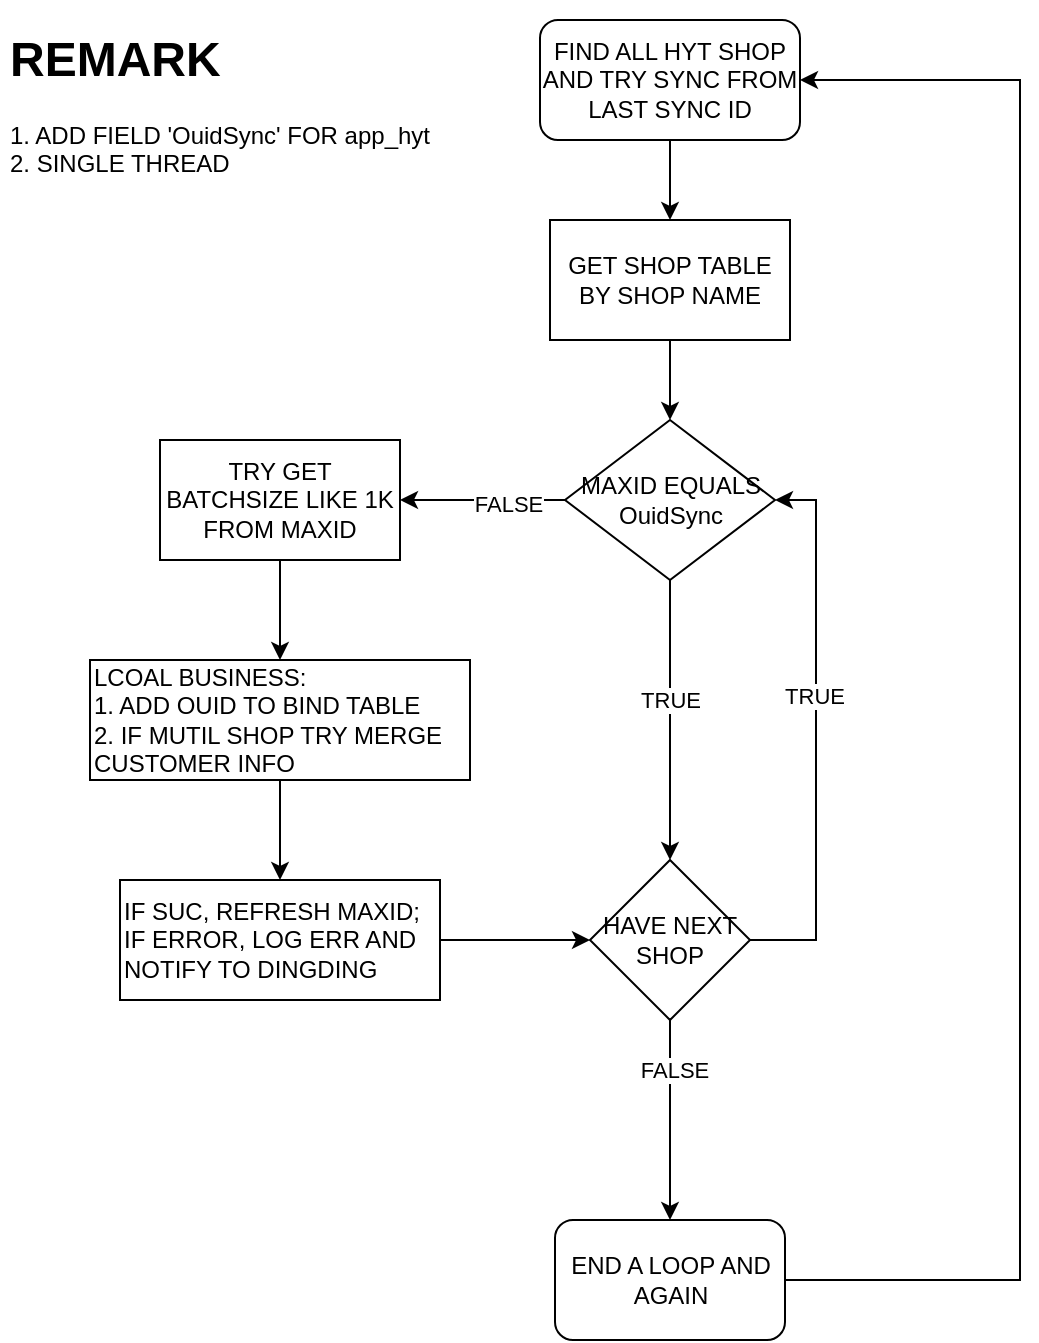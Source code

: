 <mxfile version="14.9.6" type="github">
  <diagram id="R9lNJ8FQF6AW_y9z7kvw" name="第 1 页">
    <mxGraphModel dx="782" dy="468" grid="1" gridSize="10" guides="1" tooltips="1" connect="1" arrows="1" fold="1" page="1" pageScale="1" pageWidth="827" pageHeight="1169" math="0" shadow="0">
      <root>
        <mxCell id="0" />
        <mxCell id="1" parent="0" />
        <mxCell id="n-n4dYNRS50gd4oHZDqt-18" value="" style="edgeStyle=orthogonalEdgeStyle;rounded=0;orthogonalLoop=1;jettySize=auto;html=1;" edge="1" parent="1" source="n-n4dYNRS50gd4oHZDqt-2" target="n-n4dYNRS50gd4oHZDqt-3">
          <mxGeometry relative="1" as="geometry" />
        </mxCell>
        <mxCell id="n-n4dYNRS50gd4oHZDqt-2" value="FIND ALL HYT SHOP AND TRY SYNC FROM LAST SYNC ID" style="rounded=1;whiteSpace=wrap;html=1;" vertex="1" parent="1">
          <mxGeometry x="280" y="20" width="130" height="60" as="geometry" />
        </mxCell>
        <mxCell id="n-n4dYNRS50gd4oHZDqt-19" value="" style="edgeStyle=orthogonalEdgeStyle;rounded=0;orthogonalLoop=1;jettySize=auto;html=1;" edge="1" parent="1" source="n-n4dYNRS50gd4oHZDqt-3" target="n-n4dYNRS50gd4oHZDqt-10">
          <mxGeometry relative="1" as="geometry" />
        </mxCell>
        <mxCell id="n-n4dYNRS50gd4oHZDqt-3" value="GET SHOP TABLE BY SHOP NAME" style="rounded=0;whiteSpace=wrap;html=1;" vertex="1" parent="1">
          <mxGeometry x="285" y="120" width="120" height="60" as="geometry" />
        </mxCell>
        <mxCell id="n-n4dYNRS50gd4oHZDqt-8" value="&lt;h1&gt;REMARK&lt;/h1&gt;&lt;div&gt;&lt;/div&gt;&lt;span style=&quot;text-align: center&quot;&gt;1. ADD FIELD &#39;OuidSync&#39; FOR app_hyt&lt;br&gt;2. SINGLE THREAD&lt;br&gt;&lt;/span&gt;" style="text;html=1;strokeColor=none;fillColor=none;spacing=5;spacingTop=-20;whiteSpace=wrap;overflow=hidden;rounded=0;" vertex="1" parent="1">
          <mxGeometry x="10" y="20" width="260" height="120" as="geometry" />
        </mxCell>
        <mxCell id="n-n4dYNRS50gd4oHZDqt-15" style="edgeStyle=orthogonalEdgeStyle;rounded=0;orthogonalLoop=1;jettySize=auto;html=1;" edge="1" parent="1" source="n-n4dYNRS50gd4oHZDqt-10">
          <mxGeometry relative="1" as="geometry">
            <mxPoint x="345" y="440" as="targetPoint" />
          </mxGeometry>
        </mxCell>
        <mxCell id="n-n4dYNRS50gd4oHZDqt-24" value="TRUE" style="edgeLabel;html=1;align=center;verticalAlign=middle;resizable=0;points=[];" vertex="1" connectable="0" parent="n-n4dYNRS50gd4oHZDqt-15">
          <mxGeometry x="-0.305" y="-2" relative="1" as="geometry">
            <mxPoint x="2" y="11" as="offset" />
          </mxGeometry>
        </mxCell>
        <mxCell id="n-n4dYNRS50gd4oHZDqt-29" value="" style="edgeStyle=orthogonalEdgeStyle;rounded=0;orthogonalLoop=1;jettySize=auto;html=1;" edge="1" parent="1" source="n-n4dYNRS50gd4oHZDqt-10" target="n-n4dYNRS50gd4oHZDqt-25">
          <mxGeometry relative="1" as="geometry" />
        </mxCell>
        <mxCell id="n-n4dYNRS50gd4oHZDqt-30" value="FALSE" style="edgeLabel;html=1;align=center;verticalAlign=middle;resizable=0;points=[];" vertex="1" connectable="0" parent="n-n4dYNRS50gd4oHZDqt-29">
          <mxGeometry x="-0.294" y="2" relative="1" as="geometry">
            <mxPoint as="offset" />
          </mxGeometry>
        </mxCell>
        <mxCell id="n-n4dYNRS50gd4oHZDqt-10" value="MAXID EQUALS OuidSync" style="rhombus;whiteSpace=wrap;html=1;" vertex="1" parent="1">
          <mxGeometry x="292.5" y="220" width="105" height="80" as="geometry" />
        </mxCell>
        <mxCell id="n-n4dYNRS50gd4oHZDqt-20" value="" style="edgeStyle=orthogonalEdgeStyle;rounded=0;orthogonalLoop=1;jettySize=auto;html=1;" edge="1" parent="1" target="n-n4dYNRS50gd4oHZDqt-12">
          <mxGeometry relative="1" as="geometry">
            <mxPoint x="345" y="500" as="sourcePoint" />
            <Array as="points">
              <mxPoint x="345" y="550" />
              <mxPoint x="345" y="550" />
            </Array>
          </mxGeometry>
        </mxCell>
        <mxCell id="n-n4dYNRS50gd4oHZDqt-28" value="FALSE" style="edgeLabel;html=1;align=center;verticalAlign=middle;resizable=0;points=[];" vertex="1" connectable="0" parent="n-n4dYNRS50gd4oHZDqt-20">
          <mxGeometry x="-0.256" y="2" relative="1" as="geometry">
            <mxPoint as="offset" />
          </mxGeometry>
        </mxCell>
        <mxCell id="n-n4dYNRS50gd4oHZDqt-14" style="edgeStyle=orthogonalEdgeStyle;rounded=0;orthogonalLoop=1;jettySize=auto;html=1;entryX=1;entryY=0.5;entryDx=0;entryDy=0;exitX=1;exitY=0.5;exitDx=0;exitDy=0;" edge="1" parent="1" source="n-n4dYNRS50gd4oHZDqt-12" target="n-n4dYNRS50gd4oHZDqt-2">
          <mxGeometry relative="1" as="geometry">
            <Array as="points">
              <mxPoint x="520" y="650" />
              <mxPoint x="520" y="50" />
            </Array>
          </mxGeometry>
        </mxCell>
        <mxCell id="n-n4dYNRS50gd4oHZDqt-12" value="END A LOOP AND AGAIN" style="rounded=1;whiteSpace=wrap;html=1;" vertex="1" parent="1">
          <mxGeometry x="287.5" y="620" width="115" height="60" as="geometry" />
        </mxCell>
        <mxCell id="n-n4dYNRS50gd4oHZDqt-22" style="edgeStyle=orthogonalEdgeStyle;rounded=0;orthogonalLoop=1;jettySize=auto;html=1;entryX=1;entryY=0.5;entryDx=0;entryDy=0;" edge="1" parent="1" source="n-n4dYNRS50gd4oHZDqt-21" target="n-n4dYNRS50gd4oHZDqt-10">
          <mxGeometry relative="1" as="geometry">
            <Array as="points">
              <mxPoint x="418" y="480" />
              <mxPoint x="418" y="260" />
            </Array>
          </mxGeometry>
        </mxCell>
        <mxCell id="n-n4dYNRS50gd4oHZDqt-23" value="TRUE" style="edgeLabel;html=1;align=center;verticalAlign=middle;resizable=0;points=[];" vertex="1" connectable="0" parent="n-n4dYNRS50gd4oHZDqt-22">
          <mxGeometry x="0.136" y="1" relative="1" as="geometry">
            <mxPoint as="offset" />
          </mxGeometry>
        </mxCell>
        <mxCell id="n-n4dYNRS50gd4oHZDqt-21" value="&lt;span&gt;HAVE NEXT SHOP&lt;/span&gt;" style="rhombus;whiteSpace=wrap;html=1;" vertex="1" parent="1">
          <mxGeometry x="305" y="440" width="80" height="80" as="geometry" />
        </mxCell>
        <mxCell id="n-n4dYNRS50gd4oHZDqt-31" value="" style="edgeStyle=orthogonalEdgeStyle;rounded=0;orthogonalLoop=1;jettySize=auto;html=1;" edge="1" parent="1" source="n-n4dYNRS50gd4oHZDqt-25" target="n-n4dYNRS50gd4oHZDqt-26">
          <mxGeometry relative="1" as="geometry" />
        </mxCell>
        <mxCell id="n-n4dYNRS50gd4oHZDqt-25" value="TRY GET BATCHSIZE LIKE 1K FROM MAXID" style="rounded=0;whiteSpace=wrap;html=1;" vertex="1" parent="1">
          <mxGeometry x="90" y="230" width="120" height="60" as="geometry" />
        </mxCell>
        <mxCell id="n-n4dYNRS50gd4oHZDqt-32" value="" style="edgeStyle=orthogonalEdgeStyle;rounded=0;orthogonalLoop=1;jettySize=auto;html=1;" edge="1" parent="1" source="n-n4dYNRS50gd4oHZDqt-26" target="n-n4dYNRS50gd4oHZDqt-27">
          <mxGeometry relative="1" as="geometry" />
        </mxCell>
        <mxCell id="n-n4dYNRS50gd4oHZDqt-26" value="LCOAL BUSINESS:&lt;br&gt;1. ADD OUID TO BIND TABLE&lt;br&gt;2. IF MUTIL SHOP TRY MERGE CUSTOMER INFO" style="rounded=0;whiteSpace=wrap;html=1;align=left;" vertex="1" parent="1">
          <mxGeometry x="55" y="340" width="190" height="60" as="geometry" />
        </mxCell>
        <mxCell id="n-n4dYNRS50gd4oHZDqt-33" value="" style="edgeStyle=orthogonalEdgeStyle;rounded=0;orthogonalLoop=1;jettySize=auto;html=1;" edge="1" parent="1" source="n-n4dYNRS50gd4oHZDqt-27" target="n-n4dYNRS50gd4oHZDqt-21">
          <mxGeometry relative="1" as="geometry" />
        </mxCell>
        <mxCell id="n-n4dYNRS50gd4oHZDqt-27" value="IF SUC, REFRESH MAXID;&lt;br&gt;IF ERROR, LOG ERR AND NOTIFY TO DINGDING" style="rounded=0;whiteSpace=wrap;html=1;align=left;" vertex="1" parent="1">
          <mxGeometry x="70" y="450" width="160" height="60" as="geometry" />
        </mxCell>
      </root>
    </mxGraphModel>
  </diagram>
</mxfile>
